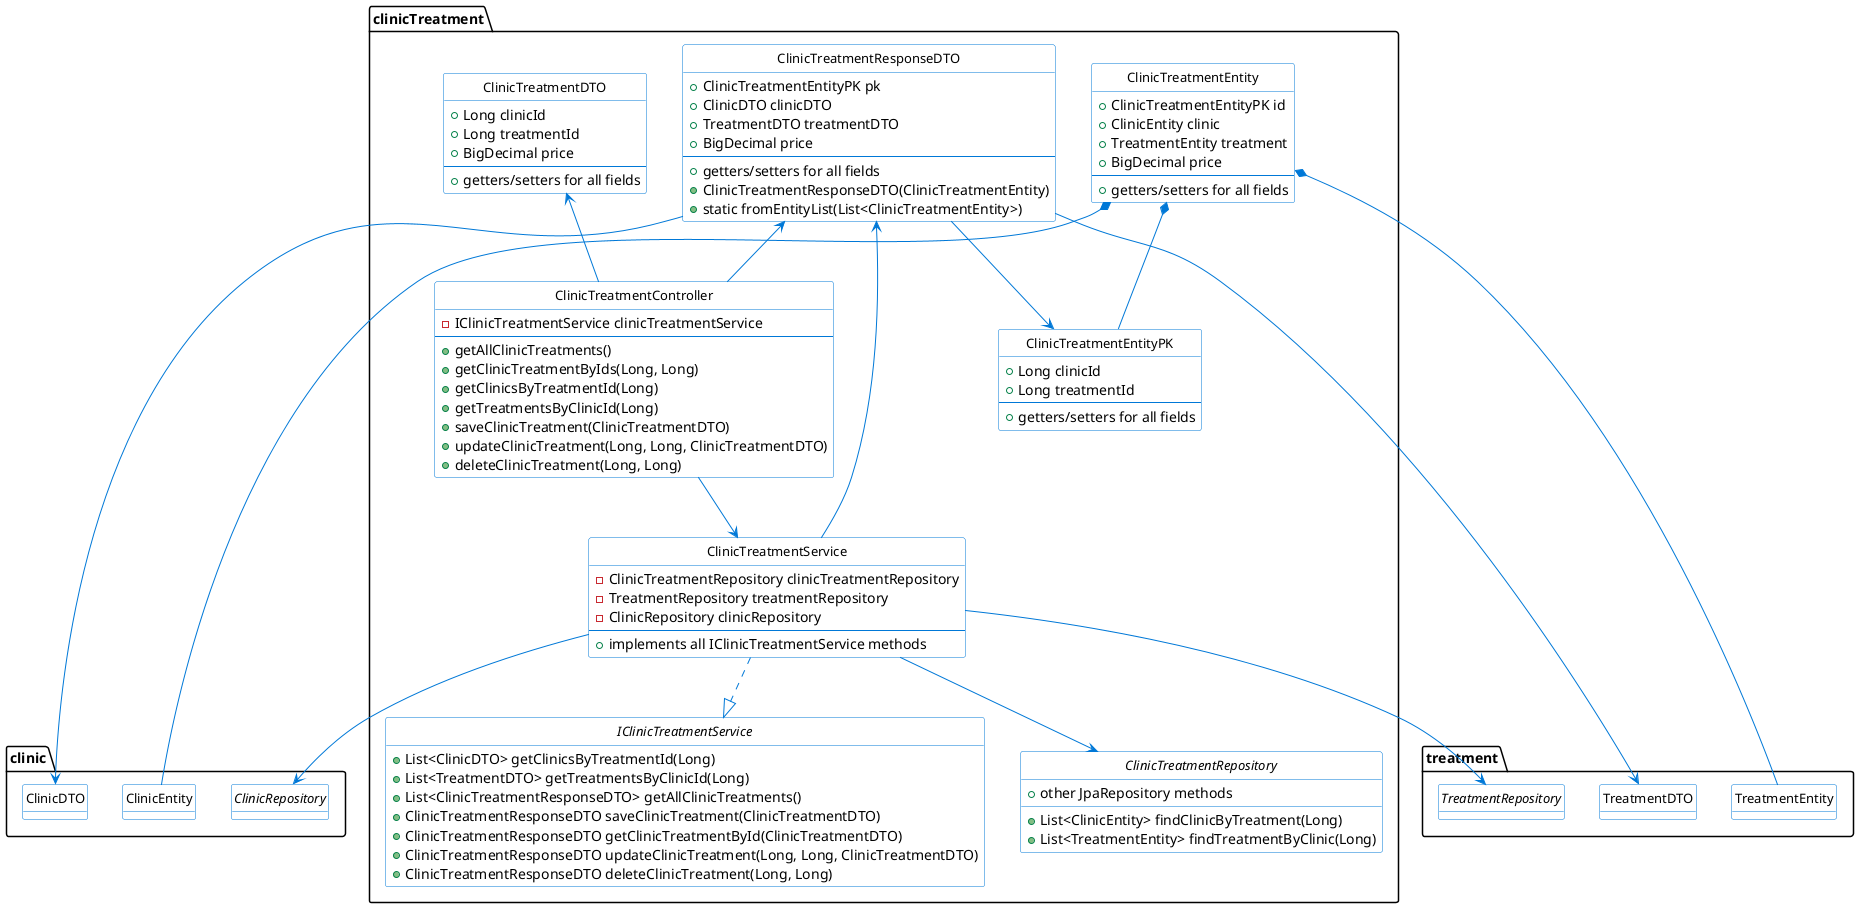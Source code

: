 @startuml

' Configuración general
skinparam class {
    BackgroundColor White
    ArrowColor #0078D7
    BorderColor #0078D7
    FontSize 13
}
hide circle
hide empty fields

package "clinicTreatment" {
    class ClinicTreatmentEntity {
        + ClinicTreatmentEntityPK id
        + ClinicEntity clinic
        + TreatmentEntity treatment
        + BigDecimal price
        --
        + getters/setters for all fields
    }

    class ClinicTreatmentEntityPK {
        + Long clinicId
        + Long treatmentId
        --
        + getters/setters for all fields
    }

    class ClinicTreatmentDTO {
        + Long clinicId
        + Long treatmentId
        + BigDecimal price
        --
        + getters/setters for all fields
    }

    class ClinicTreatmentResponseDTO {
        + ClinicTreatmentEntityPK pk
        + ClinicDTO clinicDTO
        + TreatmentDTO treatmentDTO
        + BigDecimal price
        --
        + getters/setters for all fields
        + ClinicTreatmentResponseDTO(ClinicTreatmentEntity)
        + static fromEntityList(List<ClinicTreatmentEntity>)
    }

    interface IClinicTreatmentService {
        + List<ClinicDTO> getClinicsByTreatmentId(Long)
        + List<TreatmentDTO> getTreatmentsByClinicId(Long)
        + List<ClinicTreatmentResponseDTO> getAllClinicTreatments()
        + ClinicTreatmentResponseDTO saveClinicTreatment(ClinicTreatmentDTO)
        + ClinicTreatmentResponseDTO getClinicTreatmentById(ClinicTreatmentDTO)
        + ClinicTreatmentResponseDTO updateClinicTreatment(Long, Long, ClinicTreatmentDTO)
        + ClinicTreatmentResponseDTO deleteClinicTreatment(Long, Long)
    }

    class ClinicTreatmentService {
        - ClinicTreatmentRepository clinicTreatmentRepository
        - TreatmentRepository treatmentRepository
        - ClinicRepository clinicRepository
        --
        + implements all IClinicTreatmentService methods
    }

    class ClinicTreatmentController {
        - IClinicTreatmentService clinicTreatmentService
        --
        + getAllClinicTreatments()
        + getClinicTreatmentByIds(Long, Long)
        + getClinicsByTreatmentId(Long)
        + getTreatmentsByClinicId(Long)
        + saveClinicTreatment(ClinicTreatmentDTO)
        + updateClinicTreatment(Long, Long, ClinicTreatmentDTO)
        + deleteClinicTreatment(Long, Long)
    }

    interface ClinicTreatmentRepository {
        + List<ClinicEntity> findClinicByTreatment(Long)
        + List<TreatmentEntity> findTreatmentByClinic(Long)
        + other JpaRepository methods
    }
}

' External dependencies (simplified)
package "clinic" {
    class ClinicEntity {}
    class ClinicDTO {}
    interface ClinicRepository {}
}

package "treatment" {
    class TreatmentEntity {}
    class TreatmentDTO {}
    interface TreatmentRepository {}
}

' Relationships
ClinicTreatmentEntity *-- ClinicTreatmentEntityPK
ClinicTreatmentEntity *-- ClinicEntity
ClinicTreatmentEntity *-- TreatmentEntity

ClinicTreatmentService ..|> IClinicTreatmentService
ClinicTreatmentService --> ClinicTreatmentRepository
ClinicTreatmentService --> TreatmentRepository
ClinicTreatmentService --> ClinicRepository

ClinicTreatmentController --> ClinicTreatmentService

ClinicTreatmentResponseDTO --> ClinicDTO
ClinicTreatmentResponseDTO --> TreatmentDTO
ClinicTreatmentResponseDTO --> ClinicTreatmentEntityPK

ClinicTreatmentDTO <-- ClinicTreatmentController
ClinicTreatmentResponseDTO <-- ClinicTreatmentController
ClinicTreatmentResponseDTO <-- ClinicTreatmentService

@enduml